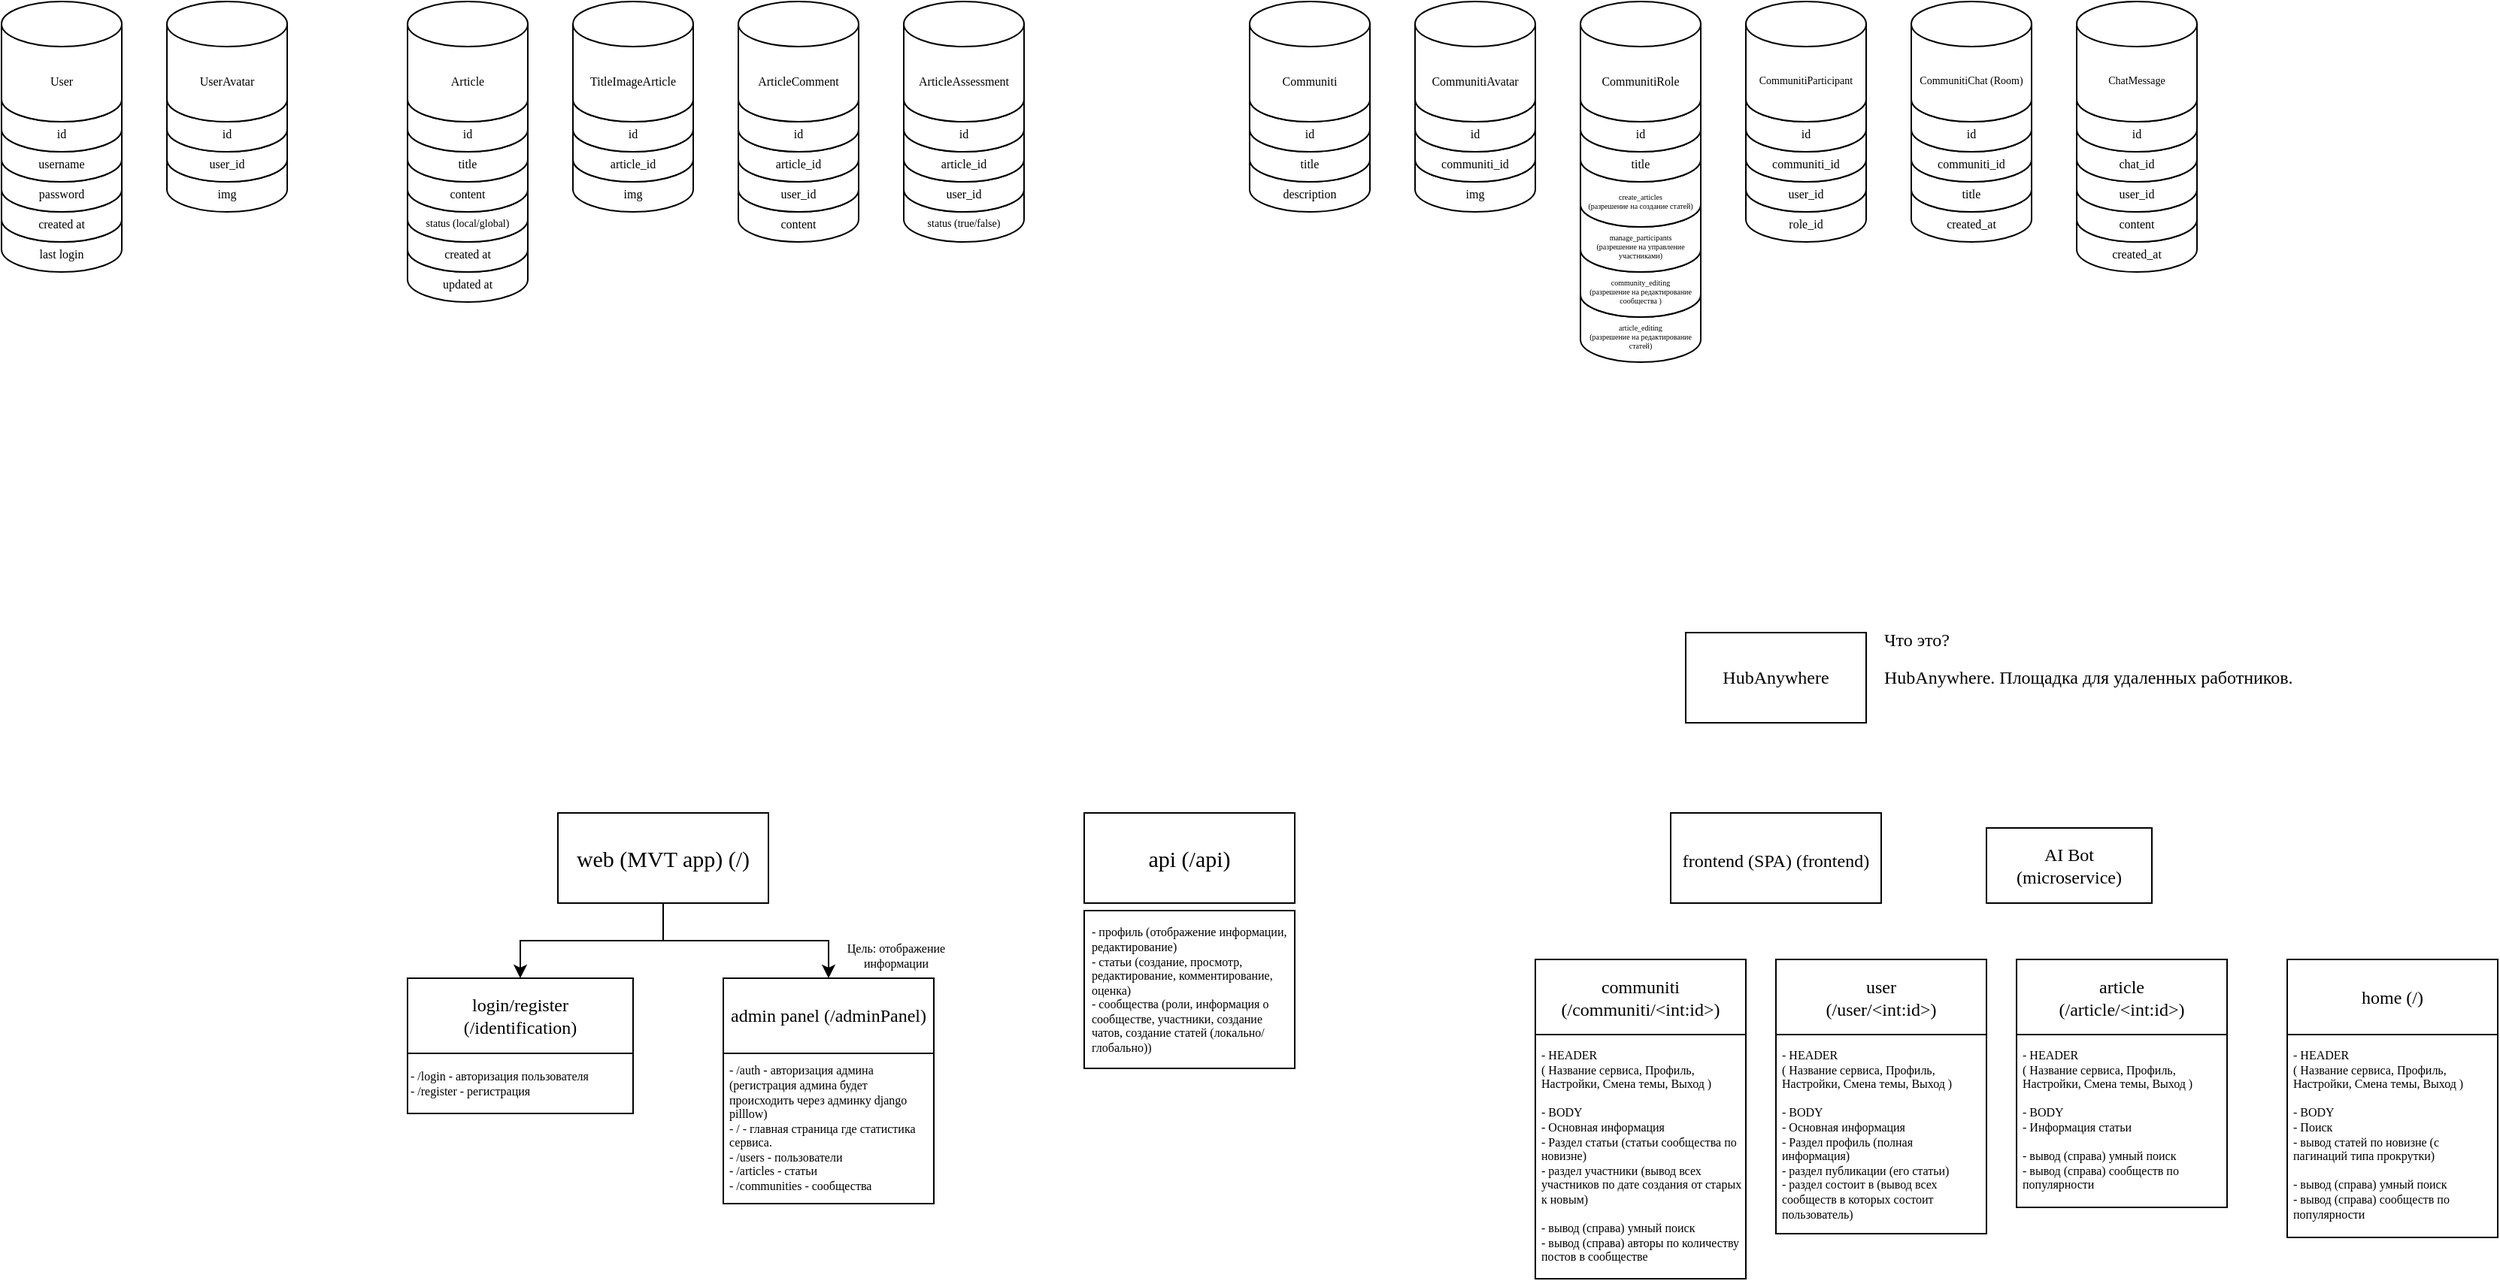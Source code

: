 <mxfile version="20.7.4" type="device"><diagram name="Страница 1" id="JeV3lk8Cx0CcECSY5895"><mxGraphModel dx="3239" dy="2669" grid="1" gridSize="10" guides="1" tooltips="1" connect="1" arrows="1" fold="1" page="1" pageScale="1" pageWidth="827" pageHeight="1169" math="0" shadow="0"><root><mxCell id="0"/><mxCell id="1" parent="0"/><mxCell id="etrCRMP3qSwTWrHFHhXZ-94" value="created_at" style="shape=cylinder3;whiteSpace=wrap;html=1;boundedLbl=1;backgroundOutline=1;size=15;fontFamily=Comic Sans MS;fontSize=8;" vertex="1" parent="1"><mxGeometry x="580" y="-210" width="80" height="50" as="geometry"/></mxCell><mxCell id="etrCRMP3qSwTWrHFHhXZ-39" value="updated at" style="shape=cylinder3;whiteSpace=wrap;html=1;boundedLbl=1;backgroundOutline=1;size=15;fontFamily=Comic Sans MS;fontSize=8;" vertex="1" parent="1"><mxGeometry x="-530" y="-190" width="80" height="50" as="geometry"/></mxCell><mxCell id="etrCRMP3qSwTWrHFHhXZ-34" value="created at" style="shape=cylinder3;whiteSpace=wrap;html=1;boundedLbl=1;backgroundOutline=1;size=15;fontFamily=Comic Sans MS;fontSize=8;" vertex="1" parent="1"><mxGeometry x="-530" y="-210" width="80" height="50" as="geometry"/></mxCell><mxCell id="etrCRMP3qSwTWrHFHhXZ-82" value="status (local/global)" style="shape=cylinder3;whiteSpace=wrap;html=1;boundedLbl=1;backgroundOutline=1;size=15;fontFamily=Comic Sans MS;fontSize=7;fillStyle=solid;" vertex="1" parent="1"><mxGeometry x="-530" y="-230" width="80" height="50" as="geometry"/></mxCell><mxCell id="etrCRMP3qSwTWrHFHhXZ-77" value="article_editing&lt;br style=&quot;font-size: 5px;&quot;&gt;(разрешение&amp;nbsp;на редактирование статей)" style="shape=cylinder3;whiteSpace=wrap;html=1;boundedLbl=1;backgroundOutline=1;size=15;fontFamily=Comic Sans MS;fontSize=5;" vertex="1" parent="1"><mxGeometry x="250" y="-160" width="80" height="60" as="geometry"/></mxCell><mxCell id="etrCRMP3qSwTWrHFHhXZ-72" value="community_editing&lt;br style=&quot;font-size: 5px;&quot;&gt;(разрешение&amp;nbsp;на редактирование сообщества&amp;nbsp;)" style="shape=cylinder3;whiteSpace=wrap;html=1;boundedLbl=1;backgroundOutline=1;size=15;fontFamily=Comic Sans MS;fontSize=5;" vertex="1" parent="1"><mxGeometry x="250" y="-190" width="80" height="60" as="geometry"/></mxCell><mxCell id="etrCRMP3qSwTWrHFHhXZ-78" value="manage_participants&lt;br&gt;(разрешение&amp;nbsp;на управление участниками)" style="shape=cylinder3;whiteSpace=wrap;html=1;boundedLbl=1;backgroundOutline=1;size=15;fontFamily=Comic Sans MS;fontSize=5;" vertex="1" parent="1"><mxGeometry x="250" y="-220" width="80" height="60" as="geometry"/></mxCell><mxCell id="etrCRMP3qSwTWrHFHhXZ-79" value="create_articles &lt;br style=&quot;font-size: 5px;&quot;&gt;(разрешение на создание статей)" style="shape=cylinder3;whiteSpace=wrap;html=1;boundedLbl=1;backgroundOutline=1;size=15;fontFamily=Comic Sans MS;fontSize=5;" vertex="1" parent="1"><mxGeometry x="250" y="-250" width="80" height="60" as="geometry"/></mxCell><mxCell id="etrCRMP3qSwTWrHFHhXZ-71" value="description" style="shape=cylinder3;whiteSpace=wrap;html=1;boundedLbl=1;backgroundOutline=1;size=15;fontFamily=Comic Sans MS;fontSize=8;" vertex="1" parent="1"><mxGeometry x="30" y="-250" width="80" height="50" as="geometry"/></mxCell><mxCell id="etrCRMP3qSwTWrHFHhXZ-66" value="img" style="shape=cylinder3;whiteSpace=wrap;html=1;boundedLbl=1;backgroundOutline=1;size=15;fontFamily=Comic Sans MS;fontSize=8;" vertex="1" parent="1"><mxGeometry x="140" y="-250" width="80" height="50" as="geometry"/></mxCell><mxCell id="etrCRMP3qSwTWrHFHhXZ-44" value="content" style="shape=cylinder3;whiteSpace=wrap;html=1;boundedLbl=1;backgroundOutline=1;size=15;fontFamily=Comic Sans MS;fontSize=8;" vertex="1" parent="1"><mxGeometry x="-310" y="-230" width="80" height="50" as="geometry"/></mxCell><mxCell id="etrCRMP3qSwTWrHFHhXZ-33" value="img" style="shape=cylinder3;whiteSpace=wrap;html=1;boundedLbl=1;backgroundOutline=1;size=15;fontFamily=Comic Sans MS;fontSize=8;" vertex="1" parent="1"><mxGeometry x="-690" y="-250" width="80" height="50" as="geometry"/></mxCell><mxCell id="etrCRMP3qSwTWrHFHhXZ-29" value="last login" style="shape=cylinder3;whiteSpace=wrap;html=1;boundedLbl=1;backgroundOutline=1;size=15;fontFamily=Comic Sans MS;fontSize=8;" vertex="1" parent="1"><mxGeometry x="-800" y="-210" width="80" height="50" as="geometry"/></mxCell><mxCell id="etrCRMP3qSwTWrHFHhXZ-28" value="created at" style="shape=cylinder3;whiteSpace=wrap;html=1;boundedLbl=1;backgroundOutline=1;size=15;fontFamily=Comic Sans MS;fontSize=8;" vertex="1" parent="1"><mxGeometry x="-800" y="-230" width="80" height="50" as="geometry"/></mxCell><mxCell id="etrCRMP3qSwTWrHFHhXZ-48" value="user_id" style="shape=cylinder3;whiteSpace=wrap;html=1;boundedLbl=1;backgroundOutline=1;size=15;fontFamily=Comic Sans MS;fontSize=8;" vertex="1" parent="1"><mxGeometry x="-310" y="-250" width="80" height="50" as="geometry"/></mxCell><mxCell id="etrCRMP3qSwTWrHFHhXZ-26" value="password" style="shape=cylinder3;whiteSpace=wrap;html=1;boundedLbl=1;backgroundOutline=1;size=15;fontFamily=Comic Sans MS;fontSize=8;" vertex="1" parent="1"><mxGeometry x="-800" y="-250" width="80" height="50" as="geometry"/></mxCell><mxCell id="etrCRMP3qSwTWrHFHhXZ-24" value="username" style="shape=cylinder3;whiteSpace=wrap;html=1;boundedLbl=1;backgroundOutline=1;size=15;fontFamily=Comic Sans MS;fontSize=8;" vertex="1" parent="1"><mxGeometry x="-800" y="-270" width="80" height="50" as="geometry"/></mxCell><mxCell id="etrCRMP3qSwTWrHFHhXZ-23" value="id" style="shape=cylinder3;whiteSpace=wrap;html=1;boundedLbl=1;backgroundOutline=1;size=15;fontFamily=Comic Sans MS;fontSize=8;" vertex="1" parent="1"><mxGeometry x="-800" y="-290" width="80" height="50" as="geometry"/></mxCell><mxCell id="etrCRMP3qSwTWrHFHhXZ-2" value="HubAnywhere" style="rounded=0;whiteSpace=wrap;html=1;fontFamily=Comic Sans MS;" vertex="1" parent="1"><mxGeometry x="320" y="80" width="120" height="60" as="geometry"/></mxCell><mxCell id="etrCRMP3qSwTWrHFHhXZ-3" value="Что это?" style="text;html=1;strokeColor=none;fillColor=none;align=left;verticalAlign=middle;whiteSpace=wrap;rounded=0;fontFamily=Comic Sans MS;" vertex="1" parent="1"><mxGeometry x="450" y="70" width="60" height="30" as="geometry"/></mxCell><mxCell id="etrCRMP3qSwTWrHFHhXZ-4" value="HubAnywhere. Площадка для удаленных работников.&amp;nbsp;" style="text;html=1;strokeColor=none;fillColor=none;align=left;verticalAlign=middle;whiteSpace=wrap;rounded=0;fontFamily=Comic Sans MS;" vertex="1" parent="1"><mxGeometry x="450" y="85" width="290" height="50" as="geometry"/></mxCell><mxCell id="etrCRMP3qSwTWrHFHhXZ-12" style="edgeStyle=orthogonalEdgeStyle;rounded=0;orthogonalLoop=1;jettySize=auto;html=1;entryX=0.5;entryY=0;entryDx=0;entryDy=0;fontFamily=Comic Sans MS;fontSize=12;" edge="1" parent="1" source="etrCRMP3qSwTWrHFHhXZ-5" target="etrCRMP3qSwTWrHFHhXZ-11"><mxGeometry relative="1" as="geometry"/></mxCell><mxCell id="etrCRMP3qSwTWrHFHhXZ-14" style="edgeStyle=orthogonalEdgeStyle;rounded=0;orthogonalLoop=1;jettySize=auto;html=1;fontFamily=Comic Sans MS;fontSize=12;" edge="1" parent="1" source="etrCRMP3qSwTWrHFHhXZ-5" target="etrCRMP3qSwTWrHFHhXZ-13"><mxGeometry relative="1" as="geometry"/></mxCell><mxCell id="etrCRMP3qSwTWrHFHhXZ-5" value="web (MVT app) (/)" style="rounded=0;whiteSpace=wrap;html=1;fontFamily=Comic Sans MS;fontSize=15;" vertex="1" parent="1"><mxGeometry x="-430" y="200" width="140" height="60" as="geometry"/></mxCell><mxCell id="etrCRMP3qSwTWrHFHhXZ-8" value="AI Bot&lt;br&gt;(microservice)" style="rounded=0;whiteSpace=wrap;html=1;fontFamily=Comic Sans MS;" vertex="1" parent="1"><mxGeometry x="520" y="210" width="110" height="50" as="geometry"/></mxCell><mxCell id="etrCRMP3qSwTWrHFHhXZ-11" value="login/register&lt;br&gt;(/identification)" style="rounded=0;whiteSpace=wrap;html=1;fontFamily=Comic Sans MS;" vertex="1" parent="1"><mxGeometry x="-530" y="310" width="150" height="50" as="geometry"/></mxCell><mxCell id="etrCRMP3qSwTWrHFHhXZ-13" value="admin panel (/adminPanel)" style="rounded=0;whiteSpace=wrap;html=1;fontFamily=Comic Sans MS;" vertex="1" parent="1"><mxGeometry x="-320" y="310" width="140" height="50" as="geometry"/></mxCell><mxCell id="etrCRMP3qSwTWrHFHhXZ-16" value="- /login - авторизация пользователя&lt;br&gt;- /register - регистрация" style="rounded=0;whiteSpace=wrap;html=1;fontFamily=Comic Sans MS;align=left;fontSize=8;" vertex="1" parent="1"><mxGeometry x="-530" y="360" width="150" height="40" as="geometry"/></mxCell><mxCell id="etrCRMP3qSwTWrHFHhXZ-17" value="- /auth - авторизация админа (регистрация админа будет происходить через админку django pilllow)&lt;br&gt;- / - главная страница где статистика сервиса.&lt;br&gt;- /users - пользователи&lt;br&gt;- /articles - статьи&lt;br&gt;- /communities - сообщества&amp;nbsp;&lt;br&gt;" style="rounded=0;whiteSpace=wrap;html=1;fontFamily=Comic Sans MS;align=left;fontSize=8;spacing=4;" vertex="1" parent="1"><mxGeometry x="-320" y="360" width="140" height="100" as="geometry"/></mxCell><mxCell id="etrCRMP3qSwTWrHFHhXZ-18" value="Цель: отображение информации" style="text;html=1;strokeColor=none;fillColor=none;align=center;verticalAlign=middle;whiteSpace=wrap;rounded=0;fontFamily=Comic Sans MS;fontSize=8;" vertex="1" parent="1"><mxGeometry x="-260" y="280" width="110" height="30" as="geometry"/></mxCell><mxCell id="etrCRMP3qSwTWrHFHhXZ-19" value="api (/api)" style="rounded=0;whiteSpace=wrap;html=1;fontFamily=Comic Sans MS;fontSize=15;" vertex="1" parent="1"><mxGeometry x="-80" y="200" width="140" height="60" as="geometry"/></mxCell><mxCell id="etrCRMP3qSwTWrHFHhXZ-20" value="- профиль (отображение информации, редактирование)&lt;br&gt;- статьи (создание, просмотр, редактирование, комментирование, оценка)&lt;br&gt;- сообщества (роли, информация о сообществе, участники, создание чатов, создание статей (локально/глобально))" style="rounded=0;whiteSpace=wrap;html=1;fontFamily=Comic Sans MS;fontSize=8;align=left;spacing=5;" vertex="1" parent="1"><mxGeometry x="-80" y="265" width="140" height="105" as="geometry"/></mxCell><mxCell id="etrCRMP3qSwTWrHFHhXZ-22" value="User" style="shape=cylinder3;whiteSpace=wrap;html=1;boundedLbl=1;backgroundOutline=1;size=15;fontFamily=Comic Sans MS;fontSize=8;" vertex="1" parent="1"><mxGeometry x="-800" y="-340" width="80" height="80" as="geometry"/></mxCell><mxCell id="etrCRMP3qSwTWrHFHhXZ-30" value="user_id" style="shape=cylinder3;whiteSpace=wrap;html=1;boundedLbl=1;backgroundOutline=1;size=15;fontFamily=Comic Sans MS;fontSize=8;" vertex="1" parent="1"><mxGeometry x="-690" y="-270" width="80" height="50" as="geometry"/></mxCell><mxCell id="etrCRMP3qSwTWrHFHhXZ-31" value="id" style="shape=cylinder3;whiteSpace=wrap;html=1;boundedLbl=1;backgroundOutline=1;size=15;fontFamily=Comic Sans MS;fontSize=8;" vertex="1" parent="1"><mxGeometry x="-690" y="-290" width="80" height="50" as="geometry"/></mxCell><mxCell id="etrCRMP3qSwTWrHFHhXZ-32" value="UserAvatar" style="shape=cylinder3;whiteSpace=wrap;html=1;boundedLbl=1;backgroundOutline=1;size=15;fontFamily=Comic Sans MS;fontSize=8;" vertex="1" parent="1"><mxGeometry x="-690" y="-340" width="80" height="80" as="geometry"/></mxCell><mxCell id="etrCRMP3qSwTWrHFHhXZ-35" value="content" style="shape=cylinder3;whiteSpace=wrap;html=1;boundedLbl=1;backgroundOutline=1;size=15;fontFamily=Comic Sans MS;fontSize=8;" vertex="1" parent="1"><mxGeometry x="-530" y="-250" width="80" height="50" as="geometry"/></mxCell><mxCell id="etrCRMP3qSwTWrHFHhXZ-36" value="title" style="shape=cylinder3;whiteSpace=wrap;html=1;boundedLbl=1;backgroundOutline=1;size=15;fontFamily=Comic Sans MS;fontSize=8;" vertex="1" parent="1"><mxGeometry x="-530" y="-270" width="80" height="50" as="geometry"/></mxCell><mxCell id="etrCRMP3qSwTWrHFHhXZ-37" value="id" style="shape=cylinder3;whiteSpace=wrap;html=1;boundedLbl=1;backgroundOutline=1;size=15;fontFamily=Comic Sans MS;fontSize=8;" vertex="1" parent="1"><mxGeometry x="-530" y="-290" width="80" height="50" as="geometry"/></mxCell><mxCell id="etrCRMP3qSwTWrHFHhXZ-38" value="&lt;span style=&quot;text-align: left;&quot;&gt;Article&lt;/span&gt;" style="shape=cylinder3;whiteSpace=wrap;html=1;boundedLbl=1;backgroundOutline=1;size=15;fontFamily=Comic Sans MS;fontSize=8;" vertex="1" parent="1"><mxGeometry x="-530" y="-340" width="80" height="80" as="geometry"/></mxCell><mxCell id="etrCRMP3qSwTWrHFHhXZ-40" value="img" style="shape=cylinder3;whiteSpace=wrap;html=1;boundedLbl=1;backgroundOutline=1;size=15;fontFamily=Comic Sans MS;fontSize=8;" vertex="1" parent="1"><mxGeometry x="-420" y="-250" width="80" height="50" as="geometry"/></mxCell><mxCell id="etrCRMP3qSwTWrHFHhXZ-41" value="article_id" style="shape=cylinder3;whiteSpace=wrap;html=1;boundedLbl=1;backgroundOutline=1;size=15;fontFamily=Comic Sans MS;fontSize=8;" vertex="1" parent="1"><mxGeometry x="-420" y="-270" width="80" height="50" as="geometry"/></mxCell><mxCell id="etrCRMP3qSwTWrHFHhXZ-42" value="id" style="shape=cylinder3;whiteSpace=wrap;html=1;boundedLbl=1;backgroundOutline=1;size=15;fontFamily=Comic Sans MS;fontSize=8;" vertex="1" parent="1"><mxGeometry x="-420" y="-290" width="80" height="50" as="geometry"/></mxCell><mxCell id="etrCRMP3qSwTWrHFHhXZ-43" value="&lt;div style=&quot;text-align: left;&quot;&gt;&lt;span style=&quot;background-color: initial;&quot;&gt;TitleImageArticle&lt;/span&gt;&lt;/div&gt;" style="shape=cylinder3;whiteSpace=wrap;html=1;boundedLbl=1;backgroundOutline=1;size=15;fontFamily=Comic Sans MS;fontSize=8;" vertex="1" parent="1"><mxGeometry x="-420" y="-340" width="80" height="80" as="geometry"/></mxCell><mxCell id="etrCRMP3qSwTWrHFHhXZ-45" value="article_id" style="shape=cylinder3;whiteSpace=wrap;html=1;boundedLbl=1;backgroundOutline=1;size=15;fontFamily=Comic Sans MS;fontSize=8;" vertex="1" parent="1"><mxGeometry x="-310" y="-270" width="80" height="50" as="geometry"/></mxCell><mxCell id="etrCRMP3qSwTWrHFHhXZ-46" value="id" style="shape=cylinder3;whiteSpace=wrap;html=1;boundedLbl=1;backgroundOutline=1;size=15;fontFamily=Comic Sans MS;fontSize=8;" vertex="1" parent="1"><mxGeometry x="-310" y="-290" width="80" height="50" as="geometry"/></mxCell><mxCell id="etrCRMP3qSwTWrHFHhXZ-47" value="&lt;div style=&quot;text-align: left;&quot;&gt;&lt;span style=&quot;background-color: initial;&quot;&gt;ArticleComment&lt;/span&gt;&lt;/div&gt;" style="shape=cylinder3;whiteSpace=wrap;html=1;boundedLbl=1;backgroundOutline=1;size=15;fontFamily=Comic Sans MS;fontSize=8;" vertex="1" parent="1"><mxGeometry x="-310" y="-340" width="80" height="80" as="geometry"/></mxCell><mxCell id="etrCRMP3qSwTWrHFHhXZ-49" value="status (true/false)" style="shape=cylinder3;whiteSpace=wrap;html=1;boundedLbl=1;backgroundOutline=1;size=15;fontFamily=Comic Sans MS;fontSize=7;" vertex="1" parent="1"><mxGeometry x="-200" y="-230" width="80" height="50" as="geometry"/></mxCell><mxCell id="etrCRMP3qSwTWrHFHhXZ-50" value="user_id" style="shape=cylinder3;whiteSpace=wrap;html=1;boundedLbl=1;backgroundOutline=1;size=15;fontFamily=Comic Sans MS;fontSize=8;" vertex="1" parent="1"><mxGeometry x="-200" y="-250" width="80" height="50" as="geometry"/></mxCell><mxCell id="etrCRMP3qSwTWrHFHhXZ-51" value="article_id" style="shape=cylinder3;whiteSpace=wrap;html=1;boundedLbl=1;backgroundOutline=1;size=15;fontFamily=Comic Sans MS;fontSize=8;" vertex="1" parent="1"><mxGeometry x="-200" y="-270" width="80" height="50" as="geometry"/></mxCell><mxCell id="etrCRMP3qSwTWrHFHhXZ-52" value="id" style="shape=cylinder3;whiteSpace=wrap;html=1;boundedLbl=1;backgroundOutline=1;size=15;fontFamily=Comic Sans MS;fontSize=8;" vertex="1" parent="1"><mxGeometry x="-200" y="-290" width="80" height="50" as="geometry"/></mxCell><mxCell id="etrCRMP3qSwTWrHFHhXZ-53" value="&lt;div style=&quot;text-align: left;&quot;&gt;&lt;span style=&quot;background-color: initial;&quot;&gt;Article&lt;/span&gt;&lt;span style=&quot;background-color: initial;&quot;&gt;Assessment&lt;/span&gt;&lt;/div&gt;" style="shape=cylinder3;whiteSpace=wrap;html=1;boundedLbl=1;backgroundOutline=1;size=15;fontFamily=Comic Sans MS;fontSize=8;" vertex="1" parent="1"><mxGeometry x="-200" y="-340" width="80" height="80" as="geometry"/></mxCell><mxCell id="etrCRMP3qSwTWrHFHhXZ-57" value="title" style="shape=cylinder3;whiteSpace=wrap;html=1;boundedLbl=1;backgroundOutline=1;size=15;fontFamily=Comic Sans MS;fontSize=8;" vertex="1" parent="1"><mxGeometry x="30" y="-270" width="80" height="50" as="geometry"/></mxCell><mxCell id="etrCRMP3qSwTWrHFHhXZ-58" value="id" style="shape=cylinder3;whiteSpace=wrap;html=1;boundedLbl=1;backgroundOutline=1;size=15;fontFamily=Comic Sans MS;fontSize=8;" vertex="1" parent="1"><mxGeometry x="30" y="-290" width="80" height="50" as="geometry"/></mxCell><mxCell id="etrCRMP3qSwTWrHFHhXZ-59" value="&lt;div style=&quot;text-align: left;&quot;&gt;Communiti&lt;br&gt;&lt;/div&gt;" style="shape=cylinder3;whiteSpace=wrap;html=1;boundedLbl=1;backgroundOutline=1;size=15;fontFamily=Comic Sans MS;fontSize=8;" vertex="1" parent="1"><mxGeometry x="30" y="-340" width="80" height="80" as="geometry"/></mxCell><mxCell id="etrCRMP3qSwTWrHFHhXZ-60" value="communiti_id" style="shape=cylinder3;whiteSpace=wrap;html=1;boundedLbl=1;backgroundOutline=1;size=15;fontFamily=Comic Sans MS;fontSize=8;" vertex="1" parent="1"><mxGeometry x="140" y="-270" width="80" height="50" as="geometry"/></mxCell><mxCell id="etrCRMP3qSwTWrHFHhXZ-61" value="id" style="shape=cylinder3;whiteSpace=wrap;html=1;boundedLbl=1;backgroundOutline=1;size=15;fontFamily=Comic Sans MS;fontSize=8;" vertex="1" parent="1"><mxGeometry x="140" y="-290" width="80" height="50" as="geometry"/></mxCell><mxCell id="etrCRMP3qSwTWrHFHhXZ-62" value="&lt;div style=&quot;text-align: left;&quot;&gt;CommunitiAvatar&lt;br&gt;&lt;/div&gt;" style="shape=cylinder3;whiteSpace=wrap;html=1;boundedLbl=1;backgroundOutline=1;size=15;fontFamily=Comic Sans MS;fontSize=8;" vertex="1" parent="1"><mxGeometry x="140" y="-340" width="80" height="80" as="geometry"/></mxCell><mxCell id="etrCRMP3qSwTWrHFHhXZ-63" value="title" style="shape=cylinder3;whiteSpace=wrap;html=1;boundedLbl=1;backgroundOutline=1;size=15;fontFamily=Comic Sans MS;fontSize=8;" vertex="1" parent="1"><mxGeometry x="250" y="-270" width="80" height="50" as="geometry"/></mxCell><mxCell id="etrCRMP3qSwTWrHFHhXZ-64" value="id" style="shape=cylinder3;whiteSpace=wrap;html=1;boundedLbl=1;backgroundOutline=1;size=15;fontFamily=Comic Sans MS;fontSize=8;" vertex="1" parent="1"><mxGeometry x="250" y="-290" width="80" height="50" as="geometry"/></mxCell><mxCell id="etrCRMP3qSwTWrHFHhXZ-65" value="&lt;span style=&quot;text-align: left;&quot;&gt;Communiti&lt;/span&gt;&lt;span style=&quot;text-align: left; background-color: initial;&quot;&gt;Role&lt;/span&gt;&lt;span style=&quot;text-align: left;&quot;&gt;&lt;br&gt;&lt;/span&gt;" style="shape=cylinder3;whiteSpace=wrap;html=1;boundedLbl=1;backgroundOutline=1;size=15;fontFamily=Comic Sans MS;fontSize=8;" vertex="1" parent="1"><mxGeometry x="250" y="-340" width="80" height="80" as="geometry"/></mxCell><mxCell id="etrCRMP3qSwTWrHFHhXZ-80" value="role_id" style="shape=cylinder3;whiteSpace=wrap;html=1;boundedLbl=1;backgroundOutline=1;size=15;fontFamily=Comic Sans MS;fontSize=8;" vertex="1" parent="1"><mxGeometry x="360" y="-230" width="80" height="50" as="geometry"/></mxCell><mxCell id="etrCRMP3qSwTWrHFHhXZ-67" value="user_id" style="shape=cylinder3;whiteSpace=wrap;html=1;boundedLbl=1;backgroundOutline=1;size=15;fontFamily=Comic Sans MS;fontSize=8;" vertex="1" parent="1"><mxGeometry x="360" y="-250" width="80" height="50" as="geometry"/></mxCell><mxCell id="etrCRMP3qSwTWrHFHhXZ-68" value="communiti_id" style="shape=cylinder3;whiteSpace=wrap;html=1;boundedLbl=1;backgroundOutline=1;size=15;fontFamily=Comic Sans MS;fontSize=8;" vertex="1" parent="1"><mxGeometry x="360" y="-270" width="80" height="50" as="geometry"/></mxCell><mxCell id="etrCRMP3qSwTWrHFHhXZ-69" value="id" style="shape=cylinder3;whiteSpace=wrap;html=1;boundedLbl=1;backgroundOutline=1;size=15;fontFamily=Comic Sans MS;fontSize=8;" vertex="1" parent="1"><mxGeometry x="360" y="-290" width="80" height="50" as="geometry"/></mxCell><mxCell id="etrCRMP3qSwTWrHFHhXZ-70" value="&lt;span style=&quot;text-align: left; font-size: 7px;&quot;&gt;Communiti&lt;/span&gt;&lt;span style=&quot;text-align: left; background-color: initial; font-size: 7px;&quot;&gt;Participant&lt;/span&gt;&lt;span style=&quot;text-align: left; font-size: 7px;&quot;&gt;&lt;br style=&quot;font-size: 7px;&quot;&gt;&lt;/span&gt;" style="shape=cylinder3;whiteSpace=wrap;html=1;boundedLbl=1;backgroundOutline=1;size=15;fontFamily=Comic Sans MS;fontSize=7;" vertex="1" parent="1"><mxGeometry x="360" y="-340" width="80" height="80" as="geometry"/></mxCell><mxCell id="etrCRMP3qSwTWrHFHhXZ-83" value="created_at" style="shape=cylinder3;whiteSpace=wrap;html=1;boundedLbl=1;backgroundOutline=1;size=15;fontFamily=Comic Sans MS;fontSize=8;" vertex="1" parent="1"><mxGeometry x="470" y="-230" width="80" height="50" as="geometry"/></mxCell><mxCell id="etrCRMP3qSwTWrHFHhXZ-84" value="title" style="shape=cylinder3;whiteSpace=wrap;html=1;boundedLbl=1;backgroundOutline=1;size=15;fontFamily=Comic Sans MS;fontSize=8;" vertex="1" parent="1"><mxGeometry x="470" y="-250" width="80" height="50" as="geometry"/></mxCell><mxCell id="etrCRMP3qSwTWrHFHhXZ-85" value="communiti_id" style="shape=cylinder3;whiteSpace=wrap;html=1;boundedLbl=1;backgroundOutline=1;size=15;fontFamily=Comic Sans MS;fontSize=8;" vertex="1" parent="1"><mxGeometry x="470" y="-270" width="80" height="50" as="geometry"/></mxCell><mxCell id="etrCRMP3qSwTWrHFHhXZ-86" value="id" style="shape=cylinder3;whiteSpace=wrap;html=1;boundedLbl=1;backgroundOutline=1;size=15;fontFamily=Comic Sans MS;fontSize=8;" vertex="1" parent="1"><mxGeometry x="470" y="-290" width="80" height="50" as="geometry"/></mxCell><mxCell id="etrCRMP3qSwTWrHFHhXZ-87" value="&lt;span style=&quot;text-align: left; font-size: 7px;&quot;&gt;CommunitiChat (Room)&lt;/span&gt;&lt;span style=&quot;text-align: left; font-size: 7px;&quot;&gt;&lt;br style=&quot;font-size: 7px;&quot;&gt;&lt;/span&gt;" style="shape=cylinder3;whiteSpace=wrap;html=1;boundedLbl=1;backgroundOutline=1;size=15;fontFamily=Comic Sans MS;fontSize=7;" vertex="1" parent="1"><mxGeometry x="470" y="-340" width="80" height="80" as="geometry"/></mxCell><mxCell id="etrCRMP3qSwTWrHFHhXZ-88" value="content" style="shape=cylinder3;whiteSpace=wrap;html=1;boundedLbl=1;backgroundOutline=1;size=15;fontFamily=Comic Sans MS;fontSize=8;" vertex="1" parent="1"><mxGeometry x="580" y="-230" width="80" height="50" as="geometry"/></mxCell><mxCell id="etrCRMP3qSwTWrHFHhXZ-89" value="user_id" style="shape=cylinder3;whiteSpace=wrap;html=1;boundedLbl=1;backgroundOutline=1;size=15;fontFamily=Comic Sans MS;fontSize=8;" vertex="1" parent="1"><mxGeometry x="580" y="-250" width="80" height="50" as="geometry"/></mxCell><mxCell id="etrCRMP3qSwTWrHFHhXZ-90" value="chat_id" style="shape=cylinder3;whiteSpace=wrap;html=1;boundedLbl=1;backgroundOutline=1;size=15;fontFamily=Comic Sans MS;fontSize=8;" vertex="1" parent="1"><mxGeometry x="580" y="-270" width="80" height="50" as="geometry"/></mxCell><mxCell id="etrCRMP3qSwTWrHFHhXZ-91" value="id" style="shape=cylinder3;whiteSpace=wrap;html=1;boundedLbl=1;backgroundOutline=1;size=15;fontFamily=Comic Sans MS;fontSize=8;" vertex="1" parent="1"><mxGeometry x="580" y="-290" width="80" height="50" as="geometry"/></mxCell><mxCell id="etrCRMP3qSwTWrHFHhXZ-92" value="&lt;span style=&quot;text-align: left; font-size: 7px;&quot;&gt;ChatMessage&lt;/span&gt;&lt;span style=&quot;text-align: left; font-size: 7px;&quot;&gt;&lt;br style=&quot;font-size: 7px;&quot;&gt;&lt;/span&gt;" style="shape=cylinder3;whiteSpace=wrap;html=1;boundedLbl=1;backgroundOutline=1;size=15;fontFamily=Comic Sans MS;fontSize=7;" vertex="1" parent="1"><mxGeometry x="580" y="-340" width="80" height="80" as="geometry"/></mxCell><mxCell id="etrCRMP3qSwTWrHFHhXZ-95" value="&lt;span style=&quot;font-size: 12px;&quot;&gt;frontend (SPA) (frontend)&lt;/span&gt;" style="rounded=0;whiteSpace=wrap;html=1;fontFamily=Comic Sans MS;fontSize=15;" vertex="1" parent="1"><mxGeometry x="310" y="200" width="140" height="60" as="geometry"/></mxCell><mxCell id="etrCRMP3qSwTWrHFHhXZ-96" value="home (/)" style="rounded=0;whiteSpace=wrap;html=1;fontFamily=Comic Sans MS;" vertex="1" parent="1"><mxGeometry x="720" y="297.5" width="140" height="50" as="geometry"/></mxCell><mxCell id="etrCRMP3qSwTWrHFHhXZ-97" value="- HEADER &lt;br&gt;( Название сервиса, Профиль, Настройки,&amp;nbsp;Смена темы,&amp;nbsp;Выход )&lt;br&gt;&lt;br&gt;- BODY&lt;br&gt;- Поиск&lt;br&gt;- вывод статей по новизне (с пагинаций типа прокрутки)&lt;br&gt;&lt;br&gt;- вывод (справа) умный поиск&lt;br&gt;- вывод (справа) сообществ по популярности" style="rounded=0;whiteSpace=wrap;html=1;fontFamily=Comic Sans MS;align=left;fontSize=8;spacing=4;verticalAlign=top;" vertex="1" parent="1"><mxGeometry x="720" y="347.5" width="140" height="135" as="geometry"/></mxCell><mxCell id="etrCRMP3qSwTWrHFHhXZ-98" value="article &lt;br&gt;(/article/&amp;lt;int:id&amp;gt;)" style="rounded=0;whiteSpace=wrap;html=1;fontFamily=Comic Sans MS;" vertex="1" parent="1"><mxGeometry x="540" y="297.5" width="140" height="50" as="geometry"/></mxCell><mxCell id="etrCRMP3qSwTWrHFHhXZ-99" value="- HEADER &lt;br&gt;( Название сервиса, Профиль, Настройки,&amp;nbsp;Смена темы,&amp;nbsp;Выход )&lt;br&gt;&lt;br&gt;- BODY&lt;br&gt;- Информация статьи&lt;br&gt;&lt;br&gt;- вывод (справа) умный поиск&lt;br&gt;- вывод (справа) сообществ по популярности" style="rounded=0;whiteSpace=wrap;html=1;fontFamily=Comic Sans MS;align=left;fontSize=8;spacing=4;verticalAlign=top;" vertex="1" parent="1"><mxGeometry x="540" y="347.5" width="140" height="115" as="geometry"/></mxCell><mxCell id="etrCRMP3qSwTWrHFHhXZ-100" value="user&lt;br&gt;(/user/&amp;lt;int:id&amp;gt;)" style="rounded=0;whiteSpace=wrap;html=1;fontFamily=Comic Sans MS;" vertex="1" parent="1"><mxGeometry x="380" y="297.5" width="140" height="50" as="geometry"/></mxCell><mxCell id="etrCRMP3qSwTWrHFHhXZ-101" value="- HEADER &lt;br&gt;( Название сервиса, Профиль, Настройки,&amp;nbsp;Смена темы,&amp;nbsp;Выход )&lt;br&gt;&lt;br&gt;- BODY&lt;br&gt;- Основная информация&lt;br&gt;- Раздел профиль (полная информация)&lt;br&gt;- раздел публикации (его статьи)&lt;br&gt;- раздел состоит в (вывод всех сообществ в которых состоит пользователь)" style="rounded=0;whiteSpace=wrap;html=1;fontFamily=Comic Sans MS;align=left;fontSize=8;spacing=4;verticalAlign=top;" vertex="1" parent="1"><mxGeometry x="380" y="347.5" width="140" height="132.5" as="geometry"/></mxCell><mxCell id="etrCRMP3qSwTWrHFHhXZ-102" value="&lt;div style=&quot;text-align: center;&quot;&gt;&lt;span style=&quot;text-align: left; background-color: initial;&quot;&gt;communiti&lt;/span&gt;&lt;/div&gt;(/&lt;span style=&quot;text-align: left;&quot;&gt;communiti&lt;/span&gt;/&amp;lt;int:id&amp;gt;)" style="rounded=0;whiteSpace=wrap;html=1;fontFamily=Comic Sans MS;" vertex="1" parent="1"><mxGeometry x="220" y="297.5" width="140" height="50" as="geometry"/></mxCell><mxCell id="etrCRMP3qSwTWrHFHhXZ-103" value="- HEADER &lt;br&gt;( Название сервиса, Профиль, Настройки,&amp;nbsp;Смена темы,&amp;nbsp;Выход )&lt;br&gt;&lt;br&gt;- BODY&lt;br&gt;- Основная информация&lt;br&gt;- Раздел статьи (статьи сообщества по новизне)&lt;br&gt;- раздел участники (вывод всех участников по дате создания от старых к новым)&lt;br&gt;&lt;br&gt;- вывод (справа) умный поиск&lt;br&gt;- вывод (справа) авторы по количеству постов в сообществе" style="rounded=0;whiteSpace=wrap;html=1;fontFamily=Comic Sans MS;align=left;fontSize=8;spacing=4;verticalAlign=top;" vertex="1" parent="1"><mxGeometry x="220" y="347.5" width="140" height="162.5" as="geometry"/></mxCell></root></mxGraphModel></diagram></mxfile>